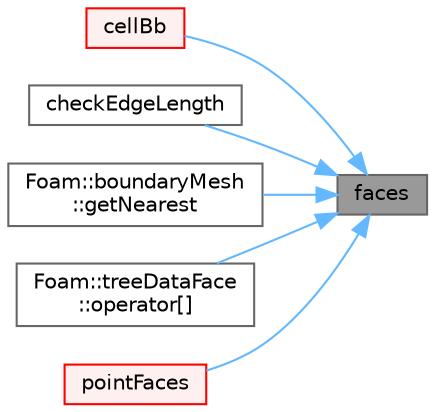 digraph "faces"
{
 // LATEX_PDF_SIZE
  bgcolor="transparent";
  edge [fontname=Helvetica,fontsize=10,labelfontname=Helvetica,labelfontsize=10];
  node [fontname=Helvetica,fontsize=10,shape=box,height=0.2,width=0.4];
  rankdir="RL";
  Node1 [id="Node000001",label="faces",height=0.2,width=0.4,color="gray40", fillcolor="grey60", style="filled", fontcolor="black",tooltip=" "];
  Node1 -> Node2 [id="edge1_Node000001_Node000002",dir="back",color="steelblue1",style="solid",tooltip=" "];
  Node2 [id="Node000002",label="cellBb",height=0.2,width=0.4,color="red", fillcolor="#FFF0F0", style="filled",URL="$classFoam_1_1primitiveMesh.html#acc6d1ae147bc8e7b28ba5ee2a121781a",tooltip=" "];
  Node1 -> Node4 [id="edge2_Node000001_Node000004",dir="back",color="steelblue1",style="solid",tooltip=" "];
  Node4 [id="Node000004",label="checkEdgeLength",height=0.2,width=0.4,color="grey40", fillcolor="white", style="filled",URL="$classFoam_1_1primitiveMesh.html#a3988b9cec2947b9dea1e7d3a8c097a46",tooltip=" "];
  Node1 -> Node5 [id="edge3_Node000001_Node000005",dir="back",color="steelblue1",style="solid",tooltip=" "];
  Node5 [id="Node000005",label="Foam::boundaryMesh\l::getNearest",height=0.2,width=0.4,color="grey40", fillcolor="white", style="filled",URL="$classFoam_1_1boundaryMesh.html#a7cfb30aa0fa4868d8a08ec928d0c1315",tooltip=" "];
  Node1 -> Node6 [id="edge4_Node000001_Node000006",dir="back",color="steelblue1",style="solid",tooltip=" "];
  Node6 [id="Node000006",label="Foam::treeDataFace\l::operator[]",height=0.2,width=0.4,color="grey40", fillcolor="white", style="filled",URL="$classFoam_1_1treeDataFace.html#aea8155afc7bf6ef36e5a4e5aec951ca9",tooltip=" "];
  Node1 -> Node7 [id="edge5_Node000001_Node000007",dir="back",color="steelblue1",style="solid",tooltip=" "];
  Node7 [id="Node000007",label="pointFaces",height=0.2,width=0.4,color="red", fillcolor="#FFF0F0", style="filled",URL="$classFoam_1_1primitiveMesh.html#acc347dd5dd3557af888ac3dd86d90d22",tooltip=" "];
}
